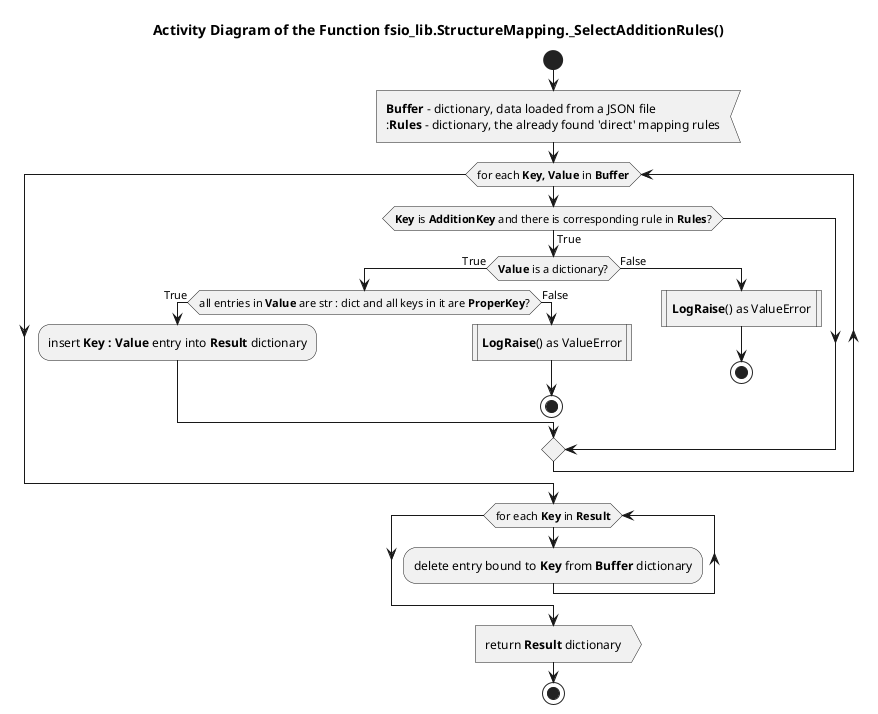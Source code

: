 @startuml structure_mapping_selectadditionrules

title Activity Diagram of the Function fsio_lib.StructureMapping._SelectAdditionRules()

start

:<b>Buffer</b> - dictionary, data loaded from a JSON file
:<b>Rules</b> - dictionary, the already found 'direct' mapping rules<

while (for each <b>Key, Value</b> in <b>Buffer</b>)
    if (<b>Key</b> is <b>AdditionKey</b> and there is corresponding rule in <b>Rules</b>?) then (True)
        if (<b>Value</b> is a dictionary?) then (True)
            if (all entries in <b>Value</b> are str : dict and all keys in it are <b>ProperKey</b>?) then (True)
                :insert <b>Key : Value</b> entry into <b>Result</b> dictionary;
            else (False)
                :<b>LogRaise</b>() as ValueError|
                
                stop
            endif
        else (False)
            :<b>LogRaise</b>() as ValueError|
            
            stop
        endif
    endif
end while

while (for each <b>Key</b> in <b>Result</b>)
    :delete entry bound to <b>Key</b> from <b>Buffer</b> dictionary;
end while

:return <b>Result</b> dictionary>

stop

@enduml